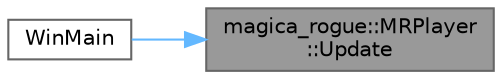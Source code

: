 digraph "magica_rogue::MRPlayer::Update"
{
 // LATEX_PDF_SIZE
  bgcolor="transparent";
  edge [fontname=Helvetica,fontsize=10,labelfontname=Helvetica,labelfontsize=10];
  node [fontname=Helvetica,fontsize=10,shape=box,height=0.2,width=0.4];
  rankdir="RL";
  Node1 [id="Node000001",label="magica_rogue::MRPlayer\l::Update",height=0.2,width=0.4,color="gray40", fillcolor="grey60", style="filled", fontcolor="black",tooltip="更新"];
  Node1 -> Node2 [id="edge2_Node000001_Node000002",dir="back",color="steelblue1",style="solid",tooltip=" "];
  Node2 [id="Node000002",label="WinMain",height=0.2,width=0.4,color="grey40", fillcolor="white", style="filled",URL="$main_8cpp.html#aa9f5bde5a38da1ef0ae63e9a5a567411",tooltip=" "];
}

